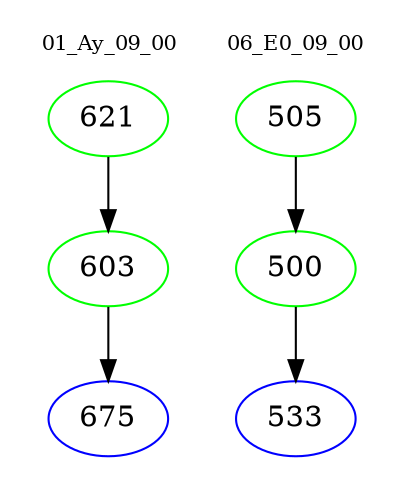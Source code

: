 digraph{
subgraph cluster_0 {
color = white
label = "01_Ay_09_00";
fontsize=10;
T0_621 [label="621", color="green"]
T0_621 -> T0_603 [color="black"]
T0_603 [label="603", color="green"]
T0_603 -> T0_675 [color="black"]
T0_675 [label="675", color="blue"]
}
subgraph cluster_1 {
color = white
label = "06_E0_09_00";
fontsize=10;
T1_505 [label="505", color="green"]
T1_505 -> T1_500 [color="black"]
T1_500 [label="500", color="green"]
T1_500 -> T1_533 [color="black"]
T1_533 [label="533", color="blue"]
}
}
